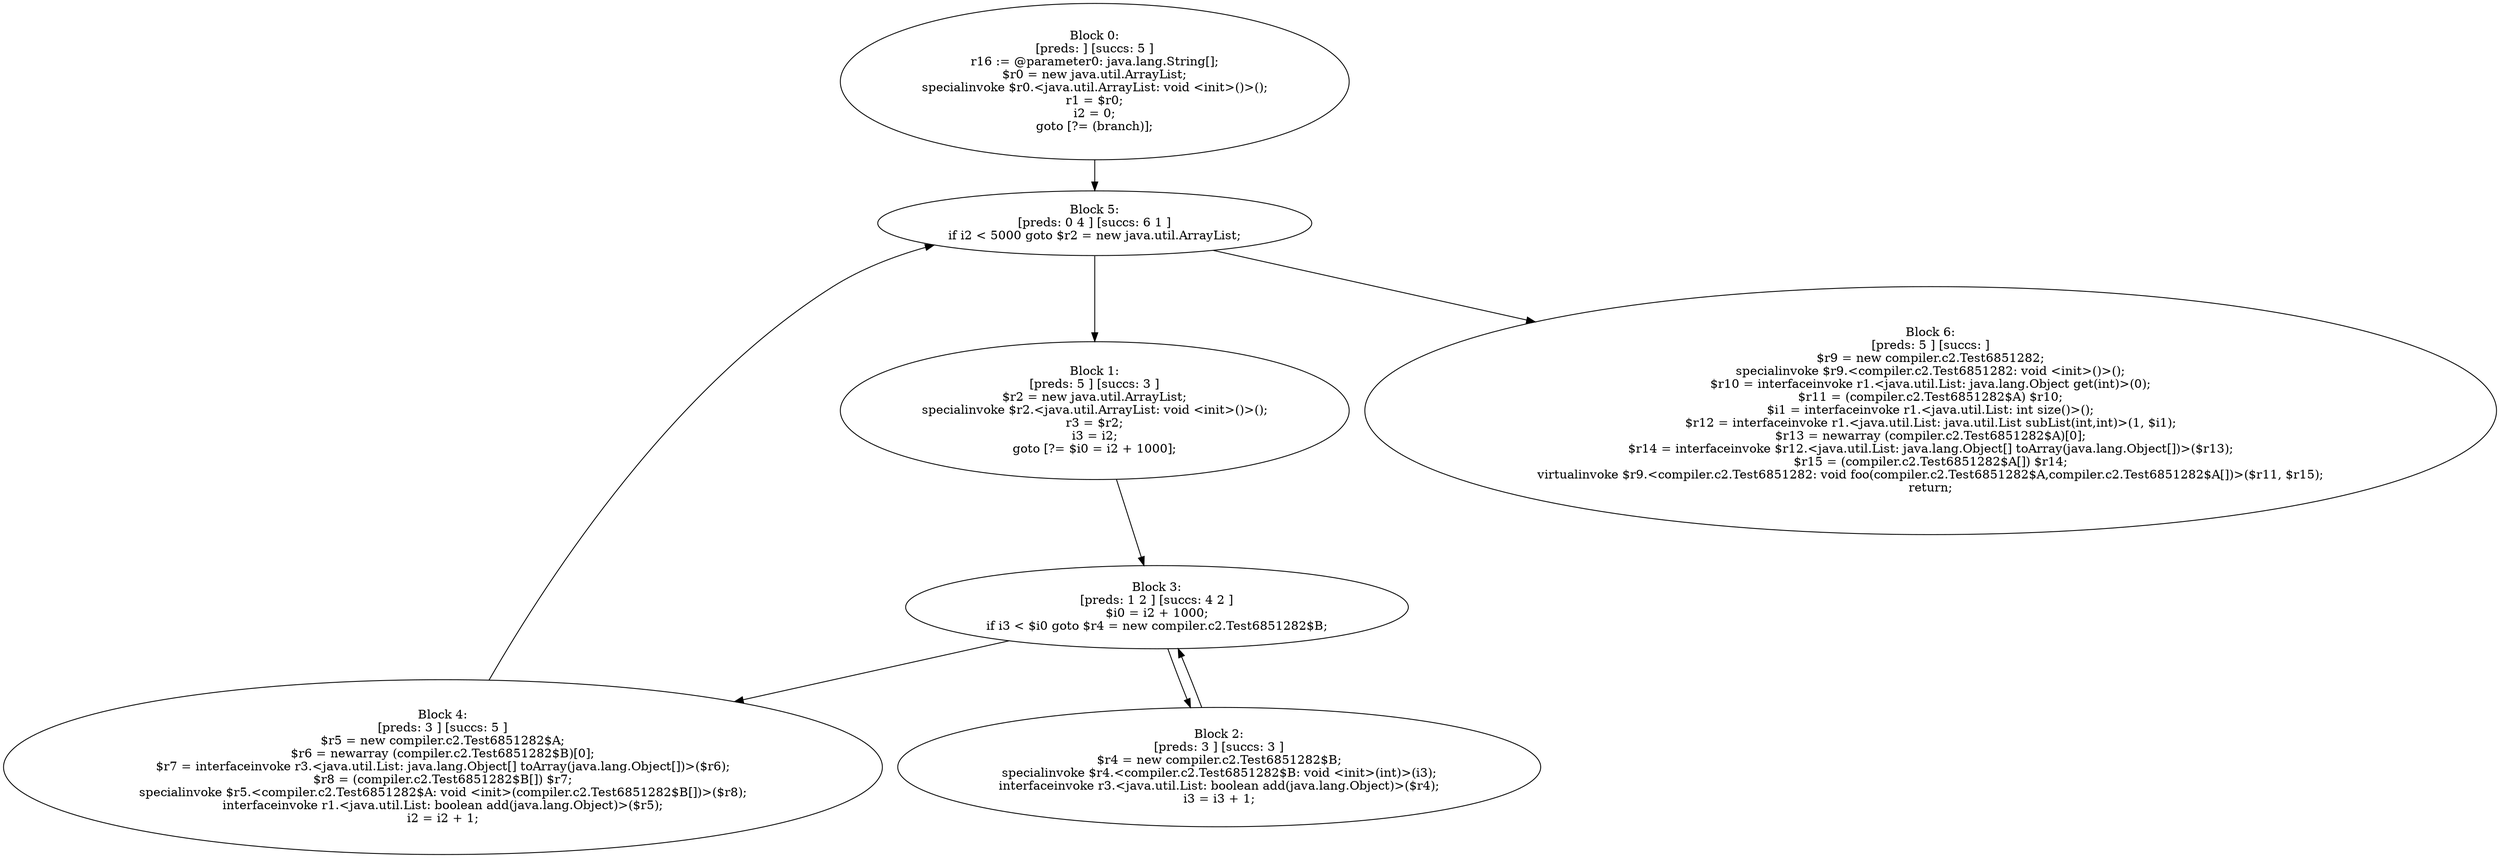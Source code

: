 digraph "unitGraph" {
    "Block 0:
[preds: ] [succs: 5 ]
r16 := @parameter0: java.lang.String[];
$r0 = new java.util.ArrayList;
specialinvoke $r0.<java.util.ArrayList: void <init>()>();
r1 = $r0;
i2 = 0;
goto [?= (branch)];
"
    "Block 1:
[preds: 5 ] [succs: 3 ]
$r2 = new java.util.ArrayList;
specialinvoke $r2.<java.util.ArrayList: void <init>()>();
r3 = $r2;
i3 = i2;
goto [?= $i0 = i2 + 1000];
"
    "Block 2:
[preds: 3 ] [succs: 3 ]
$r4 = new compiler.c2.Test6851282$B;
specialinvoke $r4.<compiler.c2.Test6851282$B: void <init>(int)>(i3);
interfaceinvoke r3.<java.util.List: boolean add(java.lang.Object)>($r4);
i3 = i3 + 1;
"
    "Block 3:
[preds: 1 2 ] [succs: 4 2 ]
$i0 = i2 + 1000;
if i3 < $i0 goto $r4 = new compiler.c2.Test6851282$B;
"
    "Block 4:
[preds: 3 ] [succs: 5 ]
$r5 = new compiler.c2.Test6851282$A;
$r6 = newarray (compiler.c2.Test6851282$B)[0];
$r7 = interfaceinvoke r3.<java.util.List: java.lang.Object[] toArray(java.lang.Object[])>($r6);
$r8 = (compiler.c2.Test6851282$B[]) $r7;
specialinvoke $r5.<compiler.c2.Test6851282$A: void <init>(compiler.c2.Test6851282$B[])>($r8);
interfaceinvoke r1.<java.util.List: boolean add(java.lang.Object)>($r5);
i2 = i2 + 1;
"
    "Block 5:
[preds: 0 4 ] [succs: 6 1 ]
if i2 < 5000 goto $r2 = new java.util.ArrayList;
"
    "Block 6:
[preds: 5 ] [succs: ]
$r9 = new compiler.c2.Test6851282;
specialinvoke $r9.<compiler.c2.Test6851282: void <init>()>();
$r10 = interfaceinvoke r1.<java.util.List: java.lang.Object get(int)>(0);
$r11 = (compiler.c2.Test6851282$A) $r10;
$i1 = interfaceinvoke r1.<java.util.List: int size()>();
$r12 = interfaceinvoke r1.<java.util.List: java.util.List subList(int,int)>(1, $i1);
$r13 = newarray (compiler.c2.Test6851282$A)[0];
$r14 = interfaceinvoke $r12.<java.util.List: java.lang.Object[] toArray(java.lang.Object[])>($r13);
$r15 = (compiler.c2.Test6851282$A[]) $r14;
virtualinvoke $r9.<compiler.c2.Test6851282: void foo(compiler.c2.Test6851282$A,compiler.c2.Test6851282$A[])>($r11, $r15);
return;
"
    "Block 0:
[preds: ] [succs: 5 ]
r16 := @parameter0: java.lang.String[];
$r0 = new java.util.ArrayList;
specialinvoke $r0.<java.util.ArrayList: void <init>()>();
r1 = $r0;
i2 = 0;
goto [?= (branch)];
"->"Block 5:
[preds: 0 4 ] [succs: 6 1 ]
if i2 < 5000 goto $r2 = new java.util.ArrayList;
";
    "Block 1:
[preds: 5 ] [succs: 3 ]
$r2 = new java.util.ArrayList;
specialinvoke $r2.<java.util.ArrayList: void <init>()>();
r3 = $r2;
i3 = i2;
goto [?= $i0 = i2 + 1000];
"->"Block 3:
[preds: 1 2 ] [succs: 4 2 ]
$i0 = i2 + 1000;
if i3 < $i0 goto $r4 = new compiler.c2.Test6851282$B;
";
    "Block 2:
[preds: 3 ] [succs: 3 ]
$r4 = new compiler.c2.Test6851282$B;
specialinvoke $r4.<compiler.c2.Test6851282$B: void <init>(int)>(i3);
interfaceinvoke r3.<java.util.List: boolean add(java.lang.Object)>($r4);
i3 = i3 + 1;
"->"Block 3:
[preds: 1 2 ] [succs: 4 2 ]
$i0 = i2 + 1000;
if i3 < $i0 goto $r4 = new compiler.c2.Test6851282$B;
";
    "Block 3:
[preds: 1 2 ] [succs: 4 2 ]
$i0 = i2 + 1000;
if i3 < $i0 goto $r4 = new compiler.c2.Test6851282$B;
"->"Block 4:
[preds: 3 ] [succs: 5 ]
$r5 = new compiler.c2.Test6851282$A;
$r6 = newarray (compiler.c2.Test6851282$B)[0];
$r7 = interfaceinvoke r3.<java.util.List: java.lang.Object[] toArray(java.lang.Object[])>($r6);
$r8 = (compiler.c2.Test6851282$B[]) $r7;
specialinvoke $r5.<compiler.c2.Test6851282$A: void <init>(compiler.c2.Test6851282$B[])>($r8);
interfaceinvoke r1.<java.util.List: boolean add(java.lang.Object)>($r5);
i2 = i2 + 1;
";
    "Block 3:
[preds: 1 2 ] [succs: 4 2 ]
$i0 = i2 + 1000;
if i3 < $i0 goto $r4 = new compiler.c2.Test6851282$B;
"->"Block 2:
[preds: 3 ] [succs: 3 ]
$r4 = new compiler.c2.Test6851282$B;
specialinvoke $r4.<compiler.c2.Test6851282$B: void <init>(int)>(i3);
interfaceinvoke r3.<java.util.List: boolean add(java.lang.Object)>($r4);
i3 = i3 + 1;
";
    "Block 4:
[preds: 3 ] [succs: 5 ]
$r5 = new compiler.c2.Test6851282$A;
$r6 = newarray (compiler.c2.Test6851282$B)[0];
$r7 = interfaceinvoke r3.<java.util.List: java.lang.Object[] toArray(java.lang.Object[])>($r6);
$r8 = (compiler.c2.Test6851282$B[]) $r7;
specialinvoke $r5.<compiler.c2.Test6851282$A: void <init>(compiler.c2.Test6851282$B[])>($r8);
interfaceinvoke r1.<java.util.List: boolean add(java.lang.Object)>($r5);
i2 = i2 + 1;
"->"Block 5:
[preds: 0 4 ] [succs: 6 1 ]
if i2 < 5000 goto $r2 = new java.util.ArrayList;
";
    "Block 5:
[preds: 0 4 ] [succs: 6 1 ]
if i2 < 5000 goto $r2 = new java.util.ArrayList;
"->"Block 6:
[preds: 5 ] [succs: ]
$r9 = new compiler.c2.Test6851282;
specialinvoke $r9.<compiler.c2.Test6851282: void <init>()>();
$r10 = interfaceinvoke r1.<java.util.List: java.lang.Object get(int)>(0);
$r11 = (compiler.c2.Test6851282$A) $r10;
$i1 = interfaceinvoke r1.<java.util.List: int size()>();
$r12 = interfaceinvoke r1.<java.util.List: java.util.List subList(int,int)>(1, $i1);
$r13 = newarray (compiler.c2.Test6851282$A)[0];
$r14 = interfaceinvoke $r12.<java.util.List: java.lang.Object[] toArray(java.lang.Object[])>($r13);
$r15 = (compiler.c2.Test6851282$A[]) $r14;
virtualinvoke $r9.<compiler.c2.Test6851282: void foo(compiler.c2.Test6851282$A,compiler.c2.Test6851282$A[])>($r11, $r15);
return;
";
    "Block 5:
[preds: 0 4 ] [succs: 6 1 ]
if i2 < 5000 goto $r2 = new java.util.ArrayList;
"->"Block 1:
[preds: 5 ] [succs: 3 ]
$r2 = new java.util.ArrayList;
specialinvoke $r2.<java.util.ArrayList: void <init>()>();
r3 = $r2;
i3 = i2;
goto [?= $i0 = i2 + 1000];
";
}

